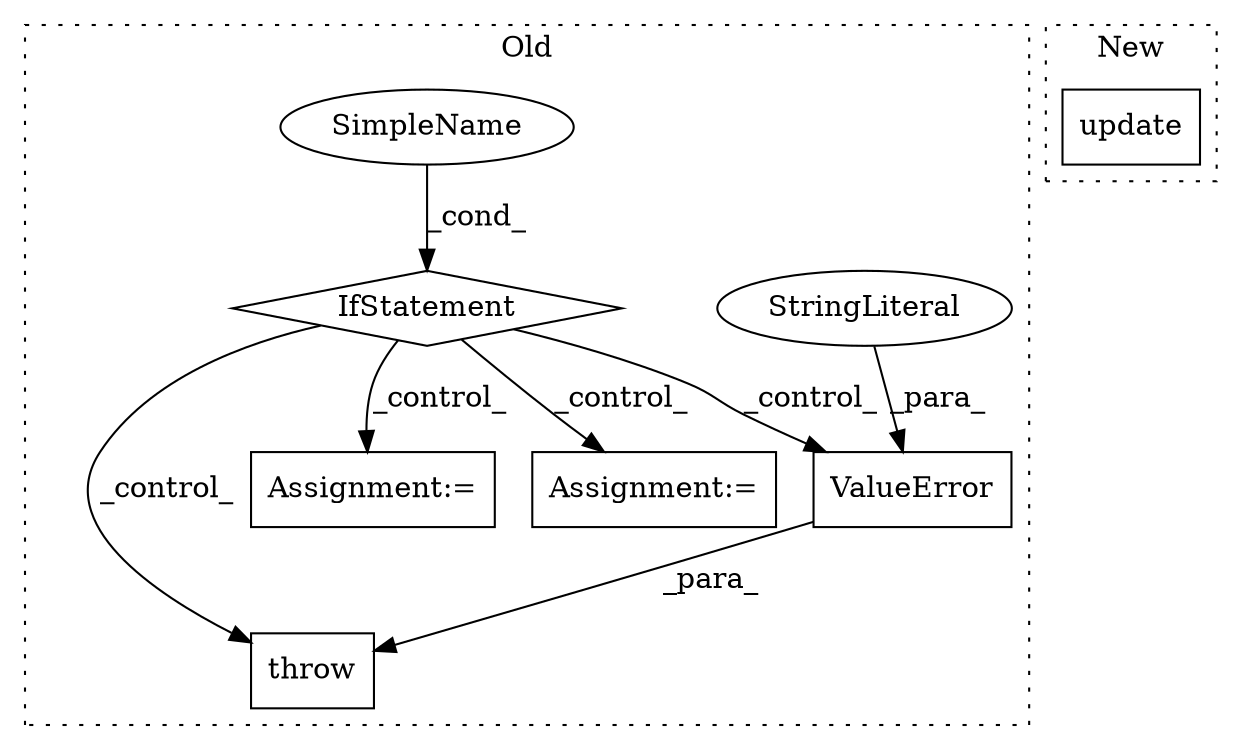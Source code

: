 digraph G {
subgraph cluster0 {
1 [label="ValueError" a="32" s="12714,12764" l="11,1" shape="box"];
3 [label="throw" a="53" s="12708" l="6" shape="box"];
4 [label="StringLiteral" a="45" s="12725" l="39" shape="ellipse"];
5 [label="IfStatement" a="25" s="12539,12575" l="10,2" shape="diamond"];
6 [label="SimpleName" a="42" s="" l="" shape="ellipse"];
7 [label="Assignment:=" a="7" s="12787" l="1" shape="box"];
8 [label="Assignment:=" a="7" s="12822" l="1" shape="box"];
label = "Old";
style="dotted";
}
subgraph cluster1 {
2 [label="update" a="32" s="12860,12945" l="7,1" shape="box"];
label = "New";
style="dotted";
}
1 -> 3 [label="_para_"];
4 -> 1 [label="_para_"];
5 -> 3 [label="_control_"];
5 -> 8 [label="_control_"];
5 -> 1 [label="_control_"];
5 -> 7 [label="_control_"];
6 -> 5 [label="_cond_"];
}